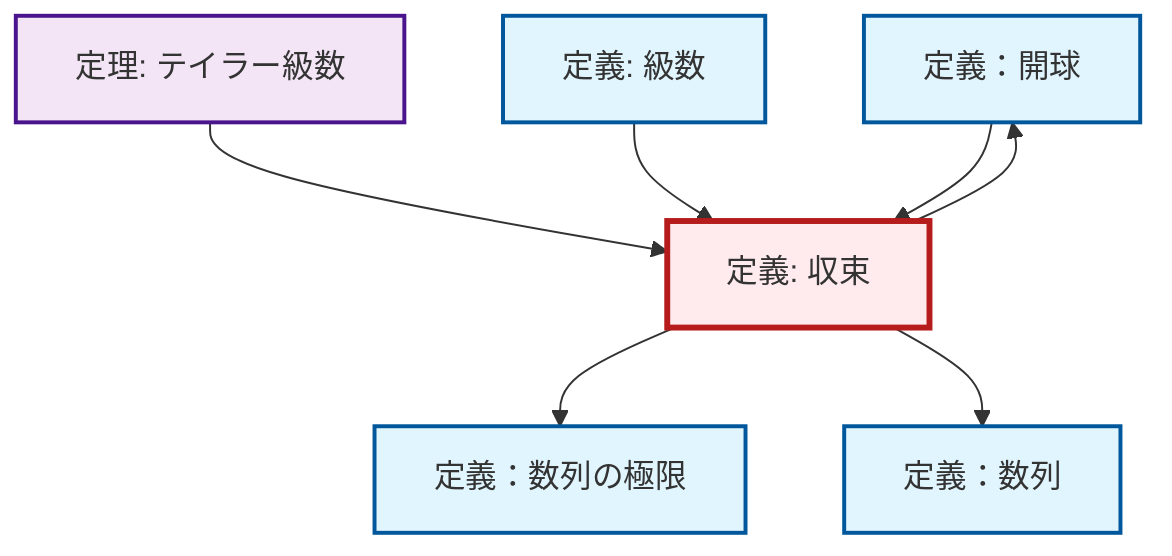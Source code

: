 graph TD
    classDef definition fill:#e1f5fe,stroke:#01579b,stroke-width:2px
    classDef theorem fill:#f3e5f5,stroke:#4a148c,stroke-width:2px
    classDef axiom fill:#fff3e0,stroke:#e65100,stroke-width:2px
    classDef example fill:#e8f5e9,stroke:#1b5e20,stroke-width:2px
    classDef current fill:#ffebee,stroke:#b71c1c,stroke-width:3px
    def-limit["定義：数列の極限"]:::definition
    def-open-ball["定義：開球"]:::definition
    thm-taylor-series["定理: テイラー級数"]:::theorem
    def-convergence["定義: 収束"]:::definition
    def-series["定義: 級数"]:::definition
    def-sequence["定義：数列"]:::definition
    def-convergence --> def-limit
    thm-taylor-series --> def-convergence
    def-series --> def-convergence
    def-open-ball --> def-convergence
    def-convergence --> def-sequence
    def-convergence --> def-open-ball
    class def-convergence current